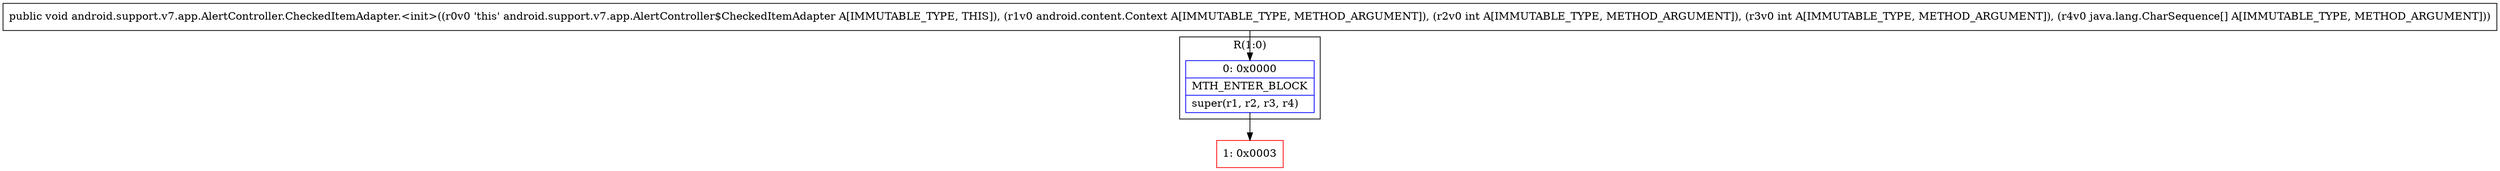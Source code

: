 digraph "CFG forandroid.support.v7.app.AlertController.CheckedItemAdapter.\<init\>(Landroid\/content\/Context;II[Ljava\/lang\/CharSequence;)V" {
subgraph cluster_Region_639297744 {
label = "R(1:0)";
node [shape=record,color=blue];
Node_0 [shape=record,label="{0\:\ 0x0000|MTH_ENTER_BLOCK\l|super(r1, r2, r3, r4)\l}"];
}
Node_1 [shape=record,color=red,label="{1\:\ 0x0003}"];
MethodNode[shape=record,label="{public void android.support.v7.app.AlertController.CheckedItemAdapter.\<init\>((r0v0 'this' android.support.v7.app.AlertController$CheckedItemAdapter A[IMMUTABLE_TYPE, THIS]), (r1v0 android.content.Context A[IMMUTABLE_TYPE, METHOD_ARGUMENT]), (r2v0 int A[IMMUTABLE_TYPE, METHOD_ARGUMENT]), (r3v0 int A[IMMUTABLE_TYPE, METHOD_ARGUMENT]), (r4v0 java.lang.CharSequence[] A[IMMUTABLE_TYPE, METHOD_ARGUMENT])) }"];
MethodNode -> Node_0;
Node_0 -> Node_1;
}

